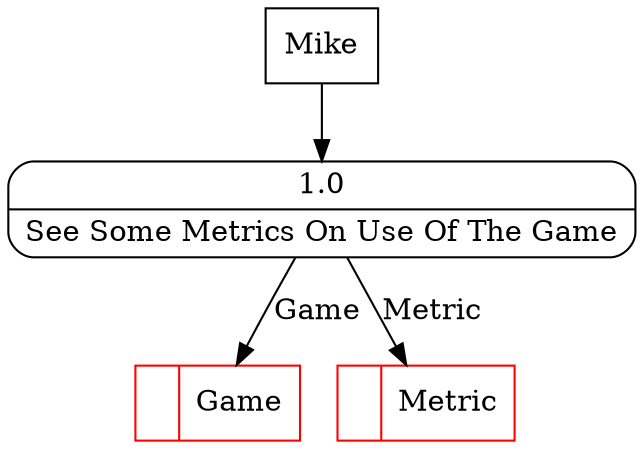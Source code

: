 digraph dfd2{ 
node[shape=record]
200 [label="<f0>  |<f1> Game " color=red];
201 [label="<f0>  |<f1> Metric " color=red];
202 [label="Mike" shape=box];
203 [label="{<f0> 1.0|<f1> See Some Metrics On Use Of The Game }" shape=Mrecord];
202 -> 203
203 -> 201 [label="Metric"]
203 -> 200 [label="Game"]
}